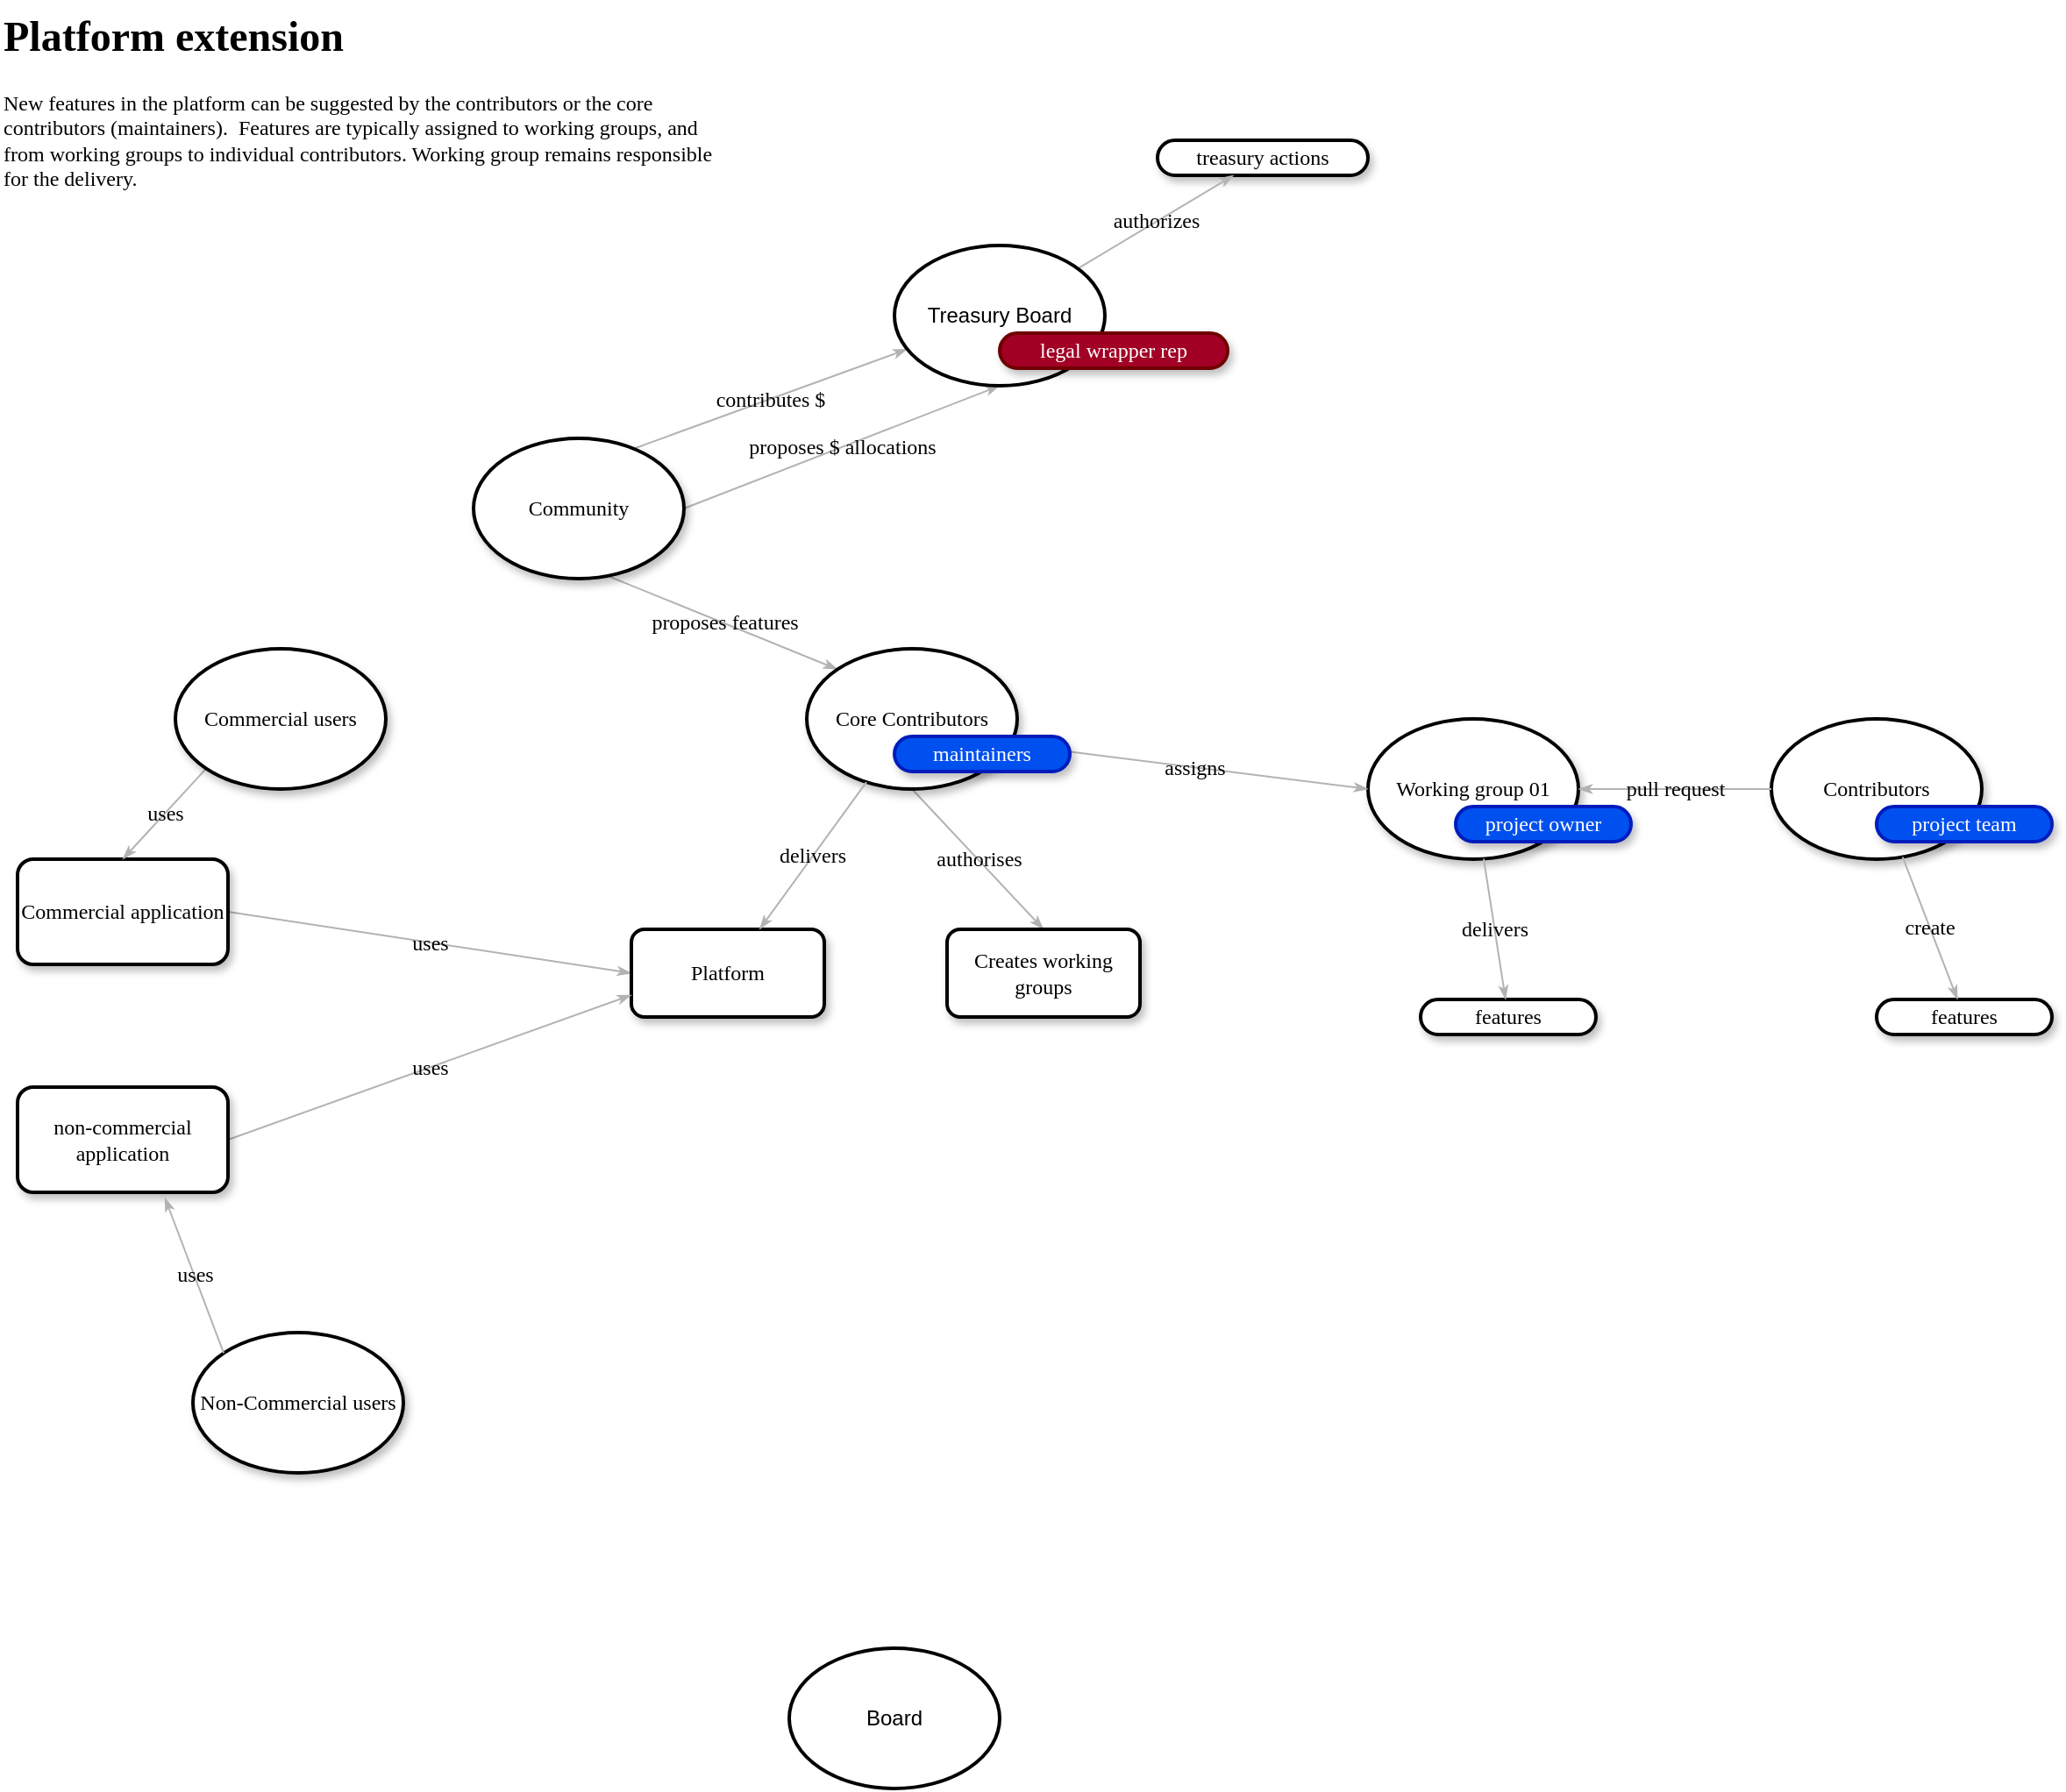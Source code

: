 <mxfile version="24.7.4">
  <diagram name="Page-1" id="ad52d381-51e7-2e0d-a935-2d0ddd2fd229">
    <mxGraphModel dx="1434" dy="820" grid="1" gridSize="10" guides="1" tooltips="1" connect="1" arrows="1" fold="1" page="1" pageScale="1" pageWidth="11000" pageHeight="8050" background="none" math="0" shadow="0">
      <root>
        <mxCell id="0" />
        <mxCell id="1" parent="0" />
        <mxCell id="JUoP1eI45jwGAjejHte_-11" value="proposes features" style="edgeStyle=none;shape=connector;rounded=1;orthogonalLoop=1;jettySize=auto;html=1;exitX=0.65;exitY=0.988;exitDx=0;exitDy=0;entryX=0;entryY=0;entryDx=0;entryDy=0;strokeColor=#B3B3B3;strokeWidth=1;align=center;verticalAlign=middle;fontFamily=Verdana;fontSize=12;fontColor=default;labelBackgroundColor=none;startArrow=none;startFill=0;startSize=5;endArrow=classicThin;endFill=1;endSize=5;exitPerimeter=0;" edge="1" parent="1" source="2c924340bb9dbf6c-2" target="2c924340bb9dbf6c-7">
          <mxGeometry relative="1" as="geometry" />
        </mxCell>
        <mxCell id="JUoP1eI45jwGAjejHte_-22" value="contributes $" style="edgeStyle=none;shape=connector;rounded=1;orthogonalLoop=1;jettySize=auto;html=1;exitX=0.758;exitY=0.075;exitDx=0;exitDy=0;strokeColor=#B3B3B3;strokeWidth=1;align=center;verticalAlign=middle;fontFamily=Verdana;fontSize=12;fontColor=default;labelBackgroundColor=none;startArrow=none;startFill=0;startSize=5;endArrow=classicThin;endFill=1;endSize=5;exitPerimeter=0;" edge="1" parent="1" source="2c924340bb9dbf6c-2" target="JUoP1eI45jwGAjejHte_-1">
          <mxGeometry relative="1" as="geometry" />
        </mxCell>
        <mxCell id="JUoP1eI45jwGAjejHte_-31" value="proposes $ allocations" style="edgeStyle=none;shape=connector;rounded=1;orthogonalLoop=1;jettySize=auto;html=1;exitX=1;exitY=0.5;exitDx=0;exitDy=0;entryX=0.5;entryY=1;entryDx=0;entryDy=0;strokeColor=#B3B3B3;strokeWidth=1;align=center;verticalAlign=middle;fontFamily=Verdana;fontSize=12;fontColor=default;labelBackgroundColor=none;startArrow=none;startFill=0;startSize=5;endArrow=classicThin;endFill=1;endSize=5;" edge="1" parent="1" source="2c924340bb9dbf6c-2" target="JUoP1eI45jwGAjejHte_-1">
          <mxGeometry relative="1" as="geometry" />
        </mxCell>
        <mxCell id="2c924340bb9dbf6c-2" value="Community" style="ellipse;whiteSpace=wrap;html=1;rounded=1;shadow=1;comic=0;labelBackgroundColor=none;strokeWidth=2;fontFamily=Verdana;fontSize=12;align=center;" parent="1" vertex="1">
          <mxGeometry x="310" y="290" width="120" height="80" as="geometry" />
        </mxCell>
        <mxCell id="2c924340bb9dbf6c-5" value="&lt;span&gt;Working group 01&lt;/span&gt;" style="ellipse;whiteSpace=wrap;html=1;rounded=1;shadow=1;comic=0;labelBackgroundColor=none;strokeWidth=2;fontFamily=Verdana;fontSize=12;align=center;" parent="1" vertex="1">
          <mxGeometry x="820" y="450" width="120" height="80" as="geometry" />
        </mxCell>
        <mxCell id="2c924340bb9dbf6c-6" value="&lt;span&gt;Contributors&lt;/span&gt;" style="ellipse;whiteSpace=wrap;html=1;rounded=1;shadow=1;comic=0;labelBackgroundColor=none;strokeWidth=2;fontFamily=Verdana;fontSize=12;align=center;" parent="1" vertex="1">
          <mxGeometry x="1050" y="450" width="120" height="80" as="geometry" />
        </mxCell>
        <mxCell id="JUoP1eI45jwGAjejHte_-17" value="authorises" style="edgeStyle=none;shape=connector;rounded=1;orthogonalLoop=1;jettySize=auto;html=1;exitX=0.5;exitY=1;exitDx=0;exitDy=0;entryX=0.5;entryY=0;entryDx=0;entryDy=0;strokeColor=#B3B3B3;strokeWidth=1;align=center;verticalAlign=middle;fontFamily=Verdana;fontSize=12;fontColor=default;labelBackgroundColor=none;startArrow=none;startFill=0;startSize=5;endArrow=classicThin;endFill=1;endSize=5;" edge="1" parent="1" source="2c924340bb9dbf6c-7" target="JUoP1eI45jwGAjejHte_-16">
          <mxGeometry relative="1" as="geometry" />
        </mxCell>
        <mxCell id="2c924340bb9dbf6c-7" value="Core Contributors" style="ellipse;whiteSpace=wrap;html=1;rounded=1;shadow=1;comic=0;labelBackgroundColor=none;strokeWidth=2;fontFamily=Verdana;fontSize=12;align=center;" parent="1" vertex="1">
          <mxGeometry x="500" y="410" width="120" height="80" as="geometry" />
        </mxCell>
        <mxCell id="2c924340bb9dbf6c-22" value="features" style="whiteSpace=wrap;html=1;rounded=1;shadow=1;comic=0;labelBackgroundColor=none;strokeWidth=2;fontFamily=Verdana;fontSize=12;align=center;arcSize=50;" parent="1" vertex="1">
          <mxGeometry x="1110" y="610" width="100" height="20" as="geometry" />
        </mxCell>
        <mxCell id="JUoP1eI45jwGAjejHte_-15" value="uses" style="edgeStyle=none;shape=connector;rounded=1;orthogonalLoop=1;jettySize=auto;html=1;exitX=1;exitY=0.5;exitDx=0;exitDy=0;entryX=0;entryY=0.5;entryDx=0;entryDy=0;strokeColor=#B3B3B3;strokeWidth=1;align=center;verticalAlign=middle;fontFamily=Verdana;fontSize=12;fontColor=default;labelBackgroundColor=none;startArrow=none;startFill=0;startSize=5;endArrow=classicThin;endFill=1;endSize=5;" edge="1" parent="1" source="2c924340bb9dbf6c-25" target="2c924340bb9dbf6c-26">
          <mxGeometry relative="1" as="geometry" />
        </mxCell>
        <mxCell id="2c924340bb9dbf6c-25" value="&lt;span&gt;Commercial application&lt;/span&gt;" style="rounded=1;whiteSpace=wrap;html=1;shadow=1;comic=0;labelBackgroundColor=none;strokeWidth=2;fontFamily=Verdana;fontSize=12;align=center;" parent="1" vertex="1">
          <mxGeometry x="50" y="530" width="120" height="60" as="geometry" />
        </mxCell>
        <mxCell id="2c924340bb9dbf6c-26" value="Platform" style="rounded=1;whiteSpace=wrap;html=1;shadow=1;comic=0;labelBackgroundColor=none;strokeWidth=2;fontFamily=Verdana;fontSize=12;align=center;" parent="1" vertex="1">
          <mxGeometry x="400" y="570" width="110" height="50" as="geometry" />
        </mxCell>
        <mxCell id="2c924340bb9dbf6c-36" value="pull request" style="edgeStyle=none;rounded=1;html=1;labelBackgroundColor=none;startArrow=classicThin;startFill=1;startSize=5;endArrow=none;endFill=0;endSize=5;jettySize=auto;orthogonalLoop=1;strokeColor=#B3B3B3;strokeWidth=1;fontFamily=Verdana;fontSize=12" parent="1" source="2c924340bb9dbf6c-5" target="2c924340bb9dbf6c-6" edge="1">
          <mxGeometry relative="1" as="geometry" />
        </mxCell>
        <mxCell id="2c924340bb9dbf6c-39" value="create" style="edgeStyle=none;rounded=1;html=1;labelBackgroundColor=none;startArrow=none;startFill=0;startSize=5;endArrow=classicThin;endFill=1;endSize=5;jettySize=auto;orthogonalLoop=1;strokeColor=#B3B3B3;strokeWidth=1;fontFamily=Verdana;fontSize=12" parent="1" source="2c924340bb9dbf6c-6" target="2c924340bb9dbf6c-22" edge="1">
          <mxGeometry relative="1" as="geometry" />
        </mxCell>
        <mxCell id="2c924340bb9dbf6c-47" value="delivers" style="edgeStyle=none;rounded=1;html=1;labelBackgroundColor=none;startArrow=none;startFill=0;startSize=5;endArrow=classicThin;endFill=1;endSize=5;jettySize=auto;orthogonalLoop=1;strokeColor=#B3B3B3;strokeWidth=1;fontFamily=Verdana;fontSize=12" parent="1" source="2c924340bb9dbf6c-7" target="2c924340bb9dbf6c-26" edge="1">
          <mxGeometry relative="1" as="geometry" />
        </mxCell>
        <mxCell id="JUoP1eI45jwGAjejHte_-19" value="uses" style="edgeStyle=none;shape=connector;rounded=1;orthogonalLoop=1;jettySize=auto;html=1;exitX=1;exitY=0.5;exitDx=0;exitDy=0;entryX=0;entryY=0.75;entryDx=0;entryDy=0;strokeColor=#B3B3B3;strokeWidth=1;align=center;verticalAlign=middle;fontFamily=Verdana;fontSize=12;fontColor=default;labelBackgroundColor=none;startArrow=none;startFill=0;startSize=5;endArrow=classicThin;endFill=1;endSize=5;" edge="1" parent="1" source="2c924340bb9dbf6c-51" target="2c924340bb9dbf6c-26">
          <mxGeometry relative="1" as="geometry" />
        </mxCell>
        <mxCell id="2c924340bb9dbf6c-51" value="non-commercial application" style="rounded=1;whiteSpace=wrap;html=1;shadow=1;comic=0;labelBackgroundColor=none;strokeWidth=2;fontFamily=Verdana;fontSize=12;align=center;" parent="1" vertex="1">
          <mxGeometry x="50" y="660" width="120" height="60" as="geometry" />
        </mxCell>
        <mxCell id="2c924340bb9dbf6c-52" value="&lt;span&gt;Non-Commercial users&lt;/span&gt;" style="ellipse;whiteSpace=wrap;html=1;rounded=1;shadow=1;comic=0;labelBackgroundColor=none;strokeWidth=2;fontFamily=Verdana;fontSize=12;align=center;" parent="1" vertex="1">
          <mxGeometry x="150" y="800" width="120" height="80" as="geometry" />
        </mxCell>
        <mxCell id="2c924340bb9dbf6c-58" value="features" style="whiteSpace=wrap;html=1;rounded=1;shadow=1;comic=0;labelBackgroundColor=none;strokeWidth=2;fontFamily=Verdana;fontSize=12;align=center;arcSize=50;" parent="1" vertex="1">
          <mxGeometry x="850" y="610" width="100" height="20" as="geometry" />
        </mxCell>
        <mxCell id="2c924340bb9dbf6c-60" value="&lt;span&gt;treasury actions&lt;/span&gt;" style="whiteSpace=wrap;html=1;rounded=1;shadow=1;comic=0;labelBackgroundColor=none;strokeWidth=2;fontFamily=Verdana;fontSize=12;align=center;arcSize=50;" parent="1" vertex="1">
          <mxGeometry x="700" y="120" width="120" height="20" as="geometry" />
        </mxCell>
        <mxCell id="JUoP1eI45jwGAjejHte_-21" value="uses" style="edgeStyle=none;shape=connector;rounded=1;orthogonalLoop=1;jettySize=auto;html=1;exitX=0;exitY=1;exitDx=0;exitDy=0;entryX=0.5;entryY=0;entryDx=0;entryDy=0;strokeColor=#B3B3B3;strokeWidth=1;align=center;verticalAlign=middle;fontFamily=Verdana;fontSize=12;fontColor=default;labelBackgroundColor=none;startArrow=none;startFill=0;startSize=5;endArrow=classicThin;endFill=1;endSize=5;" edge="1" parent="1" source="2c924340bb9dbf6c-67" target="2c924340bb9dbf6c-25">
          <mxGeometry relative="1" as="geometry" />
        </mxCell>
        <mxCell id="2c924340bb9dbf6c-67" value="&lt;span&gt;Commercial users&lt;/span&gt;" style="ellipse;whiteSpace=wrap;html=1;rounded=1;shadow=1;comic=0;labelBackgroundColor=none;strokeWidth=2;fontFamily=Verdana;fontSize=12;align=center;" parent="1" vertex="1">
          <mxGeometry x="140" y="410" width="120" height="80" as="geometry" />
        </mxCell>
        <mxCell id="2c924340bb9dbf6c-76" value="authorizes" style="edgeStyle=none;rounded=1;html=1;labelBackgroundColor=none;startArrow=none;startFill=0;startSize=5;endArrow=classicThin;endFill=1;endSize=5;jettySize=auto;orthogonalLoop=1;strokeColor=#B3B3B3;strokeWidth=1;fontFamily=Verdana;fontSize=12" parent="1" source="JUoP1eI45jwGAjejHte_-1" target="2c924340bb9dbf6c-60" edge="1">
          <mxGeometry relative="1" as="geometry" />
        </mxCell>
        <mxCell id="2c924340bb9dbf6c-77" value="delivers" style="edgeStyle=none;rounded=1;html=1;labelBackgroundColor=none;startArrow=none;startFill=0;startSize=5;endArrow=classicThin;endFill=1;endSize=5;jettySize=auto;orthogonalLoop=1;strokeColor=#B3B3B3;strokeWidth=1;fontFamily=Verdana;fontSize=12" parent="1" source="2c924340bb9dbf6c-5" target="2c924340bb9dbf6c-58" edge="1">
          <mxGeometry relative="1" as="geometry" />
        </mxCell>
        <mxCell id="JUoP1eI45jwGAjejHte_-1" value="Treasury Board" style="ellipse;whiteSpace=wrap;html=1;strokeWidth=2;" vertex="1" parent="1">
          <mxGeometry x="550" y="180" width="120" height="80" as="geometry" />
        </mxCell>
        <mxCell id="JUoP1eI45jwGAjejHte_-2" value="Board" style="ellipse;whiteSpace=wrap;html=1;strokeWidth=2;" vertex="1" parent="1">
          <mxGeometry x="490" y="980" width="120" height="80" as="geometry" />
        </mxCell>
        <mxCell id="JUoP1eI45jwGAjejHte_-12" value="assigns" style="edgeStyle=none;shape=connector;rounded=1;orthogonalLoop=1;jettySize=auto;html=1;exitX=1.008;exitY=0.688;exitDx=0;exitDy=0;entryX=0;entryY=0.5;entryDx=0;entryDy=0;strokeColor=#B3B3B3;strokeWidth=1;align=center;verticalAlign=middle;fontFamily=Verdana;fontSize=12;fontColor=default;labelBackgroundColor=none;startArrow=none;startFill=0;startSize=5;endArrow=classicThin;endFill=1;endSize=5;exitPerimeter=0;" edge="1" parent="1" source="2c924340bb9dbf6c-7" target="2c924340bb9dbf6c-5">
          <mxGeometry relative="1" as="geometry" />
        </mxCell>
        <mxCell id="JUoP1eI45jwGAjejHte_-16" value="Creates working groups" style="rounded=1;whiteSpace=wrap;html=1;shadow=1;comic=0;labelBackgroundColor=none;strokeWidth=2;fontFamily=Verdana;fontSize=12;align=center;" vertex="1" parent="1">
          <mxGeometry x="580" y="570" width="110" height="50" as="geometry" />
        </mxCell>
        <mxCell id="JUoP1eI45jwGAjejHte_-20" value="uses" style="edgeStyle=none;shape=connector;rounded=1;orthogonalLoop=1;jettySize=auto;html=1;exitX=0;exitY=0;exitDx=0;exitDy=0;entryX=0.7;entryY=1.05;entryDx=0;entryDy=0;entryPerimeter=0;strokeColor=#B3B3B3;strokeWidth=1;align=center;verticalAlign=middle;fontFamily=Verdana;fontSize=12;fontColor=default;labelBackgroundColor=none;startArrow=none;startFill=0;startSize=5;endArrow=classicThin;endFill=1;endSize=5;" edge="1" parent="1" source="2c924340bb9dbf6c-52" target="2c924340bb9dbf6c-51">
          <mxGeometry relative="1" as="geometry" />
        </mxCell>
        <mxCell id="JUoP1eI45jwGAjejHte_-26" value="&lt;h1 style=&quot;margin-top: 0px;&quot;&gt;Platform extension&lt;/h1&gt;&lt;p&gt;New features in the platform can be suggested by the contributors or the core contributors (maintainers).&amp;nbsp; Features are typically assigned to working groups, and from working groups to individual contributors. Working group remains responsible for the delivery.&lt;/p&gt;" style="text;html=1;whiteSpace=wrap;overflow=hidden;rounded=0;fontFamily=Verdana;fontSize=12;fontColor=default;labelBackgroundColor=none;" vertex="1" parent="1">
          <mxGeometry x="40" y="40" width="420" height="120" as="geometry" />
        </mxCell>
        <mxCell id="JUoP1eI45jwGAjejHte_-28" value="project owner" style="whiteSpace=wrap;html=1;rounded=1;shadow=1;comic=0;labelBackgroundColor=none;strokeWidth=2;fontFamily=Verdana;fontSize=12;align=center;arcSize=50;fillColor=#0050ef;strokeColor=#001DBC;fontColor=#ffffff;" vertex="1" parent="1">
          <mxGeometry x="870" y="500" width="100" height="20" as="geometry" />
        </mxCell>
        <mxCell id="JUoP1eI45jwGAjejHte_-29" value="project team" style="whiteSpace=wrap;html=1;rounded=1;shadow=1;comic=0;labelBackgroundColor=none;strokeWidth=2;fontFamily=Verdana;fontSize=12;align=center;arcSize=50;fillColor=#0050ef;strokeColor=#001DBC;fontColor=#ffffff;" vertex="1" parent="1">
          <mxGeometry x="1110" y="500" width="100" height="20" as="geometry" />
        </mxCell>
        <mxCell id="JUoP1eI45jwGAjejHte_-30" value="legal wrapper rep" style="whiteSpace=wrap;html=1;rounded=1;shadow=1;comic=0;labelBackgroundColor=none;strokeWidth=2;fontFamily=Verdana;fontSize=12;align=center;arcSize=50;fillColor=#a20025;strokeColor=#6F0000;fontColor=#ffffff;" vertex="1" parent="1">
          <mxGeometry x="610" y="230" width="130" height="20" as="geometry" />
        </mxCell>
        <mxCell id="JUoP1eI45jwGAjejHte_-32" value="maintainers" style="whiteSpace=wrap;html=1;rounded=1;shadow=1;comic=0;labelBackgroundColor=none;strokeWidth=2;fontFamily=Verdana;fontSize=12;align=center;arcSize=50;fillColor=#0050ef;strokeColor=#001DBC;fontColor=#ffffff;" vertex="1" parent="1">
          <mxGeometry x="550" y="460" width="100" height="20" as="geometry" />
        </mxCell>
      </root>
    </mxGraphModel>
  </diagram>
</mxfile>

